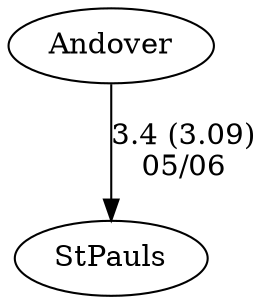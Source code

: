 digraph boys4foursAndover {Andover [URL="boys4foursAndoverAndover.html"];StPauls [URL="boys4foursAndoverStPauls.html"];Andover -> StPauls[label="3.4 (3.09)
05/06", weight="97", tooltip="NEIRA,Phillips Academy Andover vs. St. Paul's School, Hingham			
Distance: 1650m Conditions: Strong following current. 10-15mph quartering headwind. Comments: Floating start and strong current - not all crews started exactly on the line. The G4 race started approximately 300m downriver of the start. In the Boys' 5th boat, SPS caught a boat-stopping crab.
Thank you to St. Paul's and Hingham for making the trip. Great day of racing for all crews.
None", URL="http://www.row2k.com/results/resultspage.cfm?UID=4EA66BE73D8BBCAC816352DF5FCB56FC&cat=5", random="random"]}